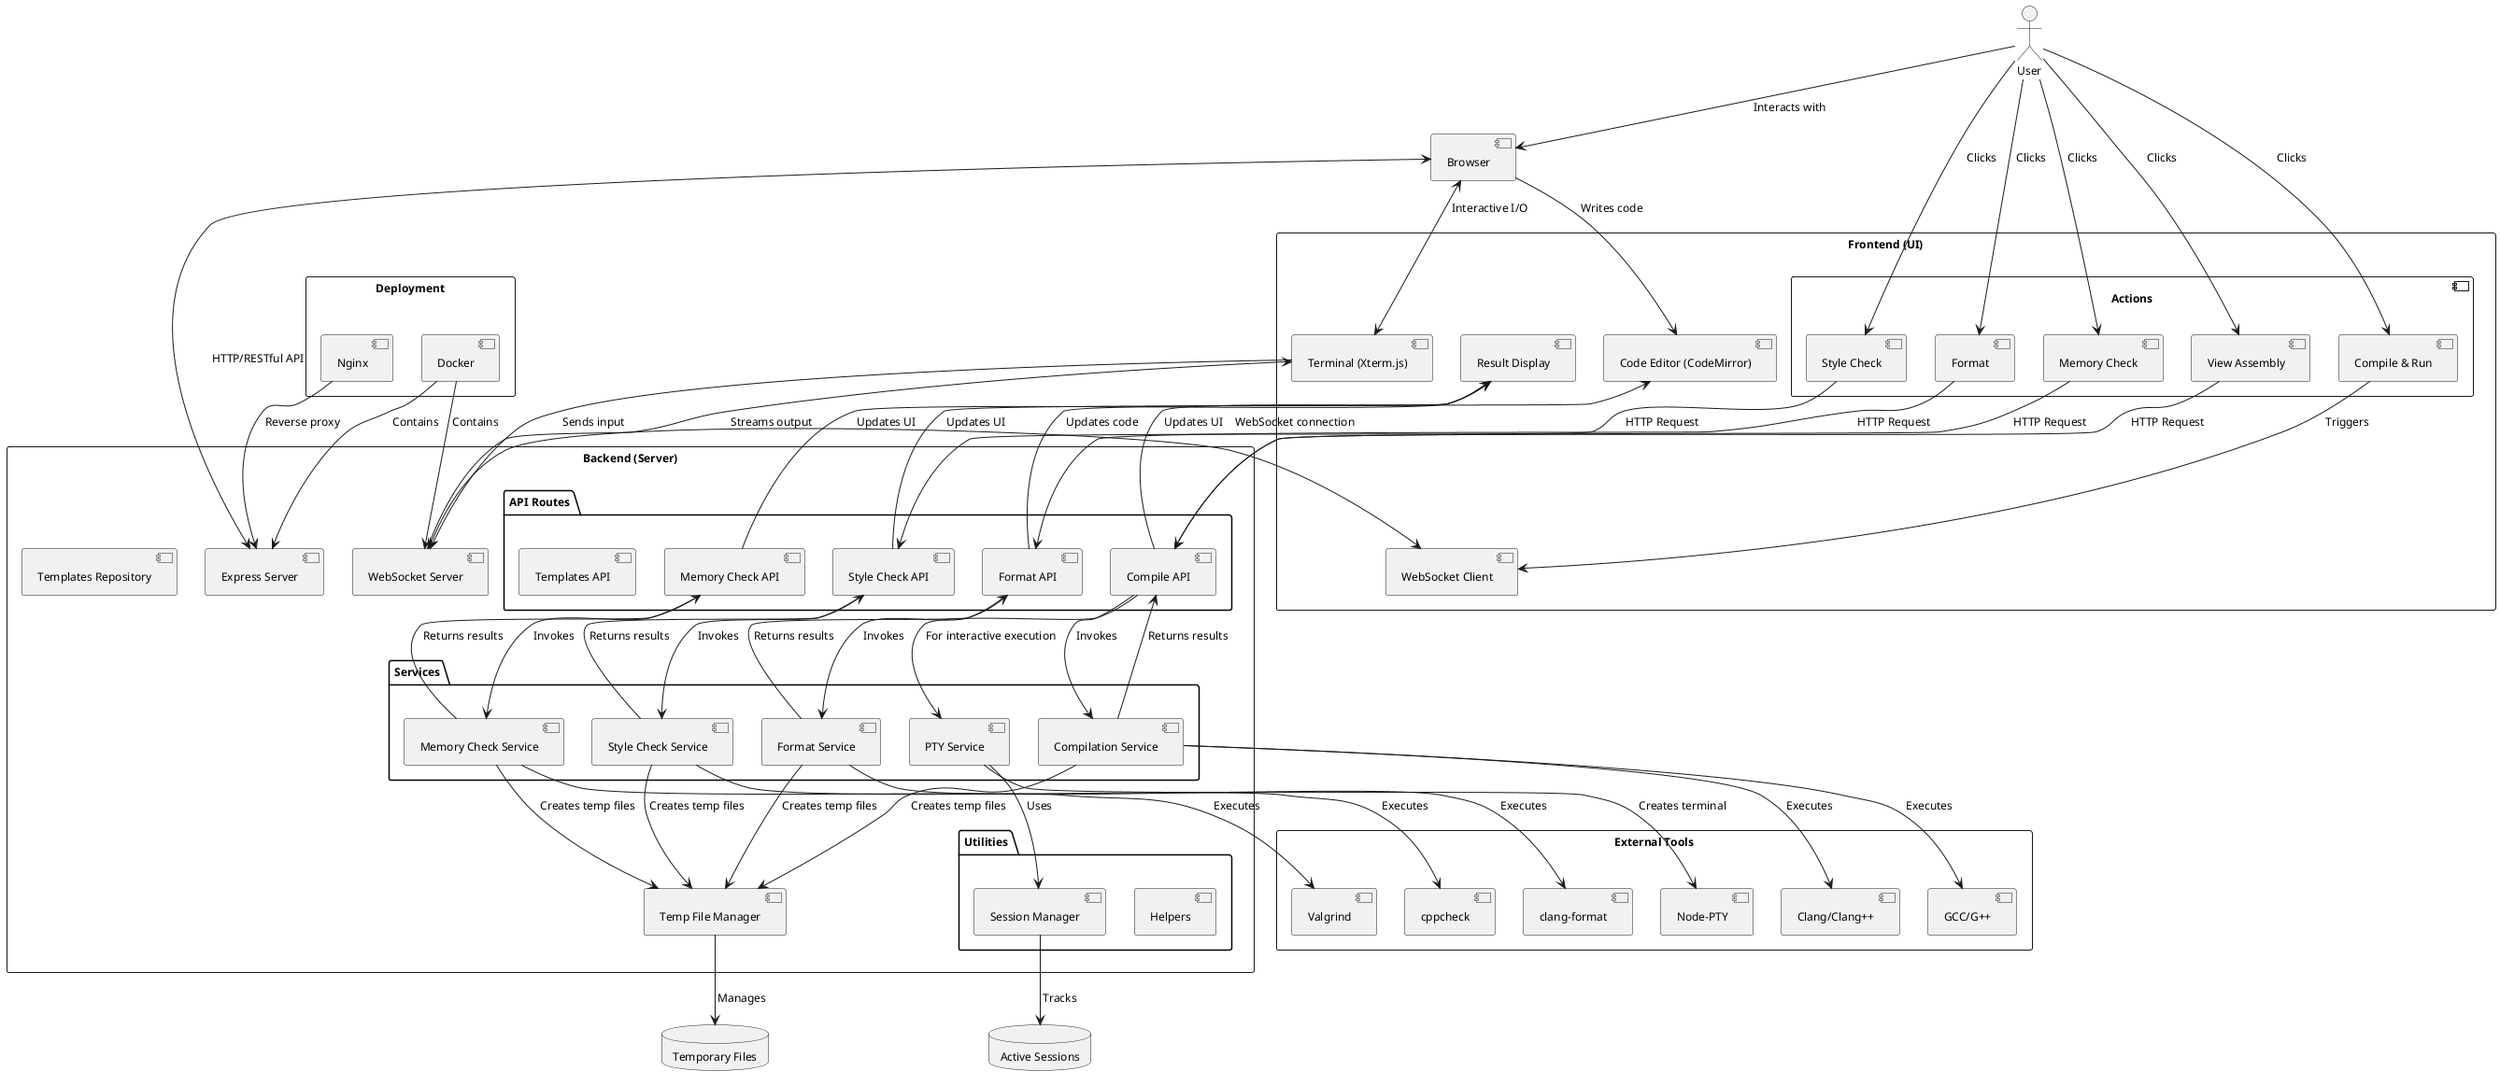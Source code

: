 @startuml Architecture

!define LAYOUT_TOP_DOWN
skinparam nodesep 30
skinparam ranksep 35
skinparam padding 2
skinparam defaultFontName Arial
skinparam defaultFontSize 12

' Define main actors and components
actor "User" as User
component "Browser" as Browser

' Define Frontend UI layer
rectangle "Frontend (UI)" {
  component "Code Editor (CodeMirror)" as Editor
  component "Terminal (Xterm.js)" as Terminal
  component "Result Display" as Display
  
  ' User action buttons
  component "Actions" {
    component "Compile & Run" as CompileAction
    component "Memory Check" as MemcheckAction
    component "Format" as FormatAction
    component "Style Check" as StyleCheckAction
    component "View Assembly" as AssemblyAction
  }
  
  component "WebSocket Client" as WSClient
}

' Define Backend layer
rectangle "Backend (Server)" {
  component "Express Server" as Express
  component "WebSocket Server" as WSServer
  
  ' API Routes layer
  package "API Routes" {
    component "Compile API" as CompileAPI
    component "Memory Check API" as MemcheckAPI
    component "Format API" as FormatAPI
    component "Style Check API" as StyleAPI
    component "Templates API" as TemplatesAPI
  }
  
  ' Services layer
  package "Services" {
    component "Compilation Service" as CompileService
    component "Memory Check Service" as MemcheckService
    component "Format Service" as FormatService
    component "Style Check Service" as StyleService
    component "PTY Service" as PTYService
  }
  
  package "Utilities" {
    component "Helpers" as Utils
    component "Session Manager" as SessionMgr
  }
  
  component "Templates Repository" as Templates
  component "Temp File Manager" as TempMgr
}

' Define External Tools layer
rectangle "External Tools" {
  component "GCC/G++" as GCC
  component "Clang/Clang++" as Clang
  component "Valgrind" as Valgrind
  component "clang-format" as ClangFormat
  component "cppcheck" as Cppcheck
  component "Node-PTY" as NodePTY
}

' Define Deployment layer
rectangle "Deployment" {
  component "Docker" as Docker
  component "Nginx" as Nginx
}

database "Temporary Files" as TempFiles
database "Active Sessions" as Sessions

' Define relationships

' User interaction
User --> Browser : Interacts with
Browser --> Editor : Writes code

' User actions trigger frontend actions
User --> CompileAction : Clicks
User --> MemcheckAction : Clicks
User --> FormatAction : Clicks
User --> StyleCheckAction : Clicks
User --> AssemblyAction : Clicks

' Frontend actions to API calls
CompileAction --> WSClient : Triggers
MemcheckAction --> CompileAPI : HTTP Request
FormatAction --> FormatAPI : HTTP Request
StyleCheckAction --> StyleAPI : HTTP Request
AssemblyAction --> CompileAPI : HTTP Request

' Frontend to Backend communication
WSClient <--> WSServer : WebSocket connection
Browser <--> Express : HTTP/RESTful API

' API routes to Services calls
CompileAPI --> CompileService : Invokes
MemcheckAPI --> MemcheckService : Invokes
FormatAPI --> FormatService : Invokes
StyleAPI --> StyleService : Invokes
CompileAPI --> PTYService : For interactive execution

' Services to External Tools calls
CompileService --> GCC : Executes
CompileService --> Clang : Executes
MemcheckService --> Valgrind : Executes
FormatService --> ClangFormat : Executes
StyleService --> Cppcheck : Executes
PTYService --> NodePTY : Creates terminal

' File and Session management
CompileService --> TempMgr : Creates temp files
MemcheckService --> TempMgr : Creates temp files
FormatService --> TempMgr : Creates temp files
StyleService --> TempMgr : Creates temp files
TempMgr --> TempFiles : Manages
SessionMgr --> Sessions : Tracks
PTYService --> SessionMgr : Uses

' Results return to frontend
CompileService --> CompileAPI : Returns results
MemcheckService --> MemcheckAPI : Returns results
FormatService --> FormatAPI : Returns results
StyleService --> StyleAPI : Returns results

CompileAPI --> Display : Updates UI
MemcheckAPI --> Display : Updates UI
FormatAPI --> Editor : Updates code
StyleAPI --> Display : Updates UI

' Interactive terminal
WSServer --> Terminal : Streams output
Terminal --> WSServer : Sends input
Browser <--> Terminal : Interactive I/O

' Deployment related
Nginx --> Express : Reverse proxy
Docker --> Express : Contains
Docker --> WSServer : Contains

@enduml